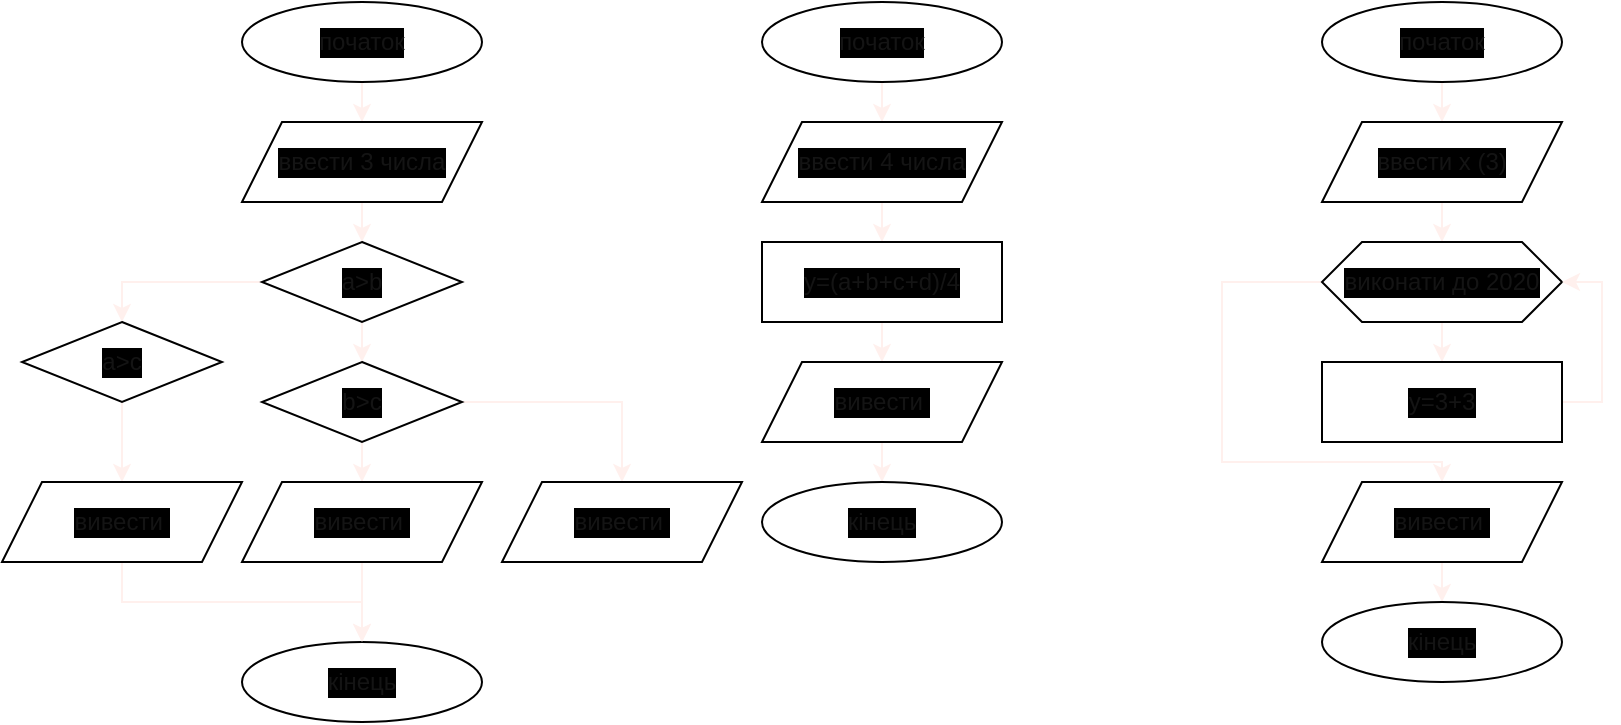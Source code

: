 <mxfile version="13.8.8" type="github">
  <diagram id="zRs3t6ApieMg-6pE_E4A" name="Page-1">
    <mxGraphModel dx="934" dy="457" grid="1" gridSize="10" guides="1" tooltips="1" connect="1" arrows="1" fold="1" page="1" pageScale="1" pageWidth="827" pageHeight="1169" math="0" shadow="0">
      <root>
        <mxCell id="0" />
        <mxCell id="1" parent="0" />
        <mxCell id="hoQrCsJZsGQPlKo68S4Y-3" value="" style="edgeStyle=orthogonalEdgeStyle;rounded=0;orthogonalLoop=1;jettySize=auto;html=1;strokeColor=#FFF0ED;fontSize=12;fontColor=#141414;labelBackgroundColor=#000000;" edge="1" parent="1" source="hoQrCsJZsGQPlKo68S4Y-1" target="hoQrCsJZsGQPlKo68S4Y-2">
          <mxGeometry relative="1" as="geometry" />
        </mxCell>
        <mxCell id="hoQrCsJZsGQPlKo68S4Y-1" value="&lt;font style=&quot;font-size: 12px;&quot;&gt;початок&lt;/font&gt;" style="ellipse;whiteSpace=wrap;html=1;fontSize=12;fontColor=#141414;labelBackgroundColor=#000000;" vertex="1" parent="1">
          <mxGeometry x="130" y="10" width="120" height="40" as="geometry" />
        </mxCell>
        <mxCell id="hoQrCsJZsGQPlKo68S4Y-5" value="" style="edgeStyle=orthogonalEdgeStyle;rounded=0;orthogonalLoop=1;jettySize=auto;html=1;strokeColor=#FFF0ED;fontSize=12;fontColor=#141414;labelBackgroundColor=#000000;" edge="1" parent="1" source="hoQrCsJZsGQPlKo68S4Y-2" target="hoQrCsJZsGQPlKo68S4Y-4">
          <mxGeometry relative="1" as="geometry" />
        </mxCell>
        <mxCell id="hoQrCsJZsGQPlKo68S4Y-2" value="ввести 3 числа" style="shape=parallelogram;perimeter=parallelogramPerimeter;whiteSpace=wrap;html=1;fixedSize=1;fontSize=12;fontColor=#141414;labelBackgroundColor=#000000;" vertex="1" parent="1">
          <mxGeometry x="130" y="70" width="120" height="40" as="geometry" />
        </mxCell>
        <mxCell id="hoQrCsJZsGQPlKo68S4Y-8" value="" style="edgeStyle=orthogonalEdgeStyle;rounded=0;orthogonalLoop=1;jettySize=auto;html=1;strokeColor=#FFF0ED;fontSize=12;fontColor=#141414;labelBackgroundColor=#000000;" edge="1" parent="1" source="hoQrCsJZsGQPlKo68S4Y-4" target="hoQrCsJZsGQPlKo68S4Y-7">
          <mxGeometry relative="1" as="geometry" />
        </mxCell>
        <mxCell id="hoQrCsJZsGQPlKo68S4Y-15" style="edgeStyle=orthogonalEdgeStyle;rounded=0;orthogonalLoop=1;jettySize=auto;html=1;entryX=0.5;entryY=0;entryDx=0;entryDy=0;labelBackgroundColor=#000000;strokeColor=#FFF0ED;fontSize=12;fontColor=#141414;" edge="1" parent="1" source="hoQrCsJZsGQPlKo68S4Y-4" target="hoQrCsJZsGQPlKo68S4Y-14">
          <mxGeometry relative="1" as="geometry" />
        </mxCell>
        <mxCell id="hoQrCsJZsGQPlKo68S4Y-4" value="a&amp;gt;b" style="rhombus;whiteSpace=wrap;html=1;fontSize=12;fontColor=#141414;labelBackgroundColor=#000000;" vertex="1" parent="1">
          <mxGeometry x="140" y="130" width="100" height="40" as="geometry" />
        </mxCell>
        <mxCell id="hoQrCsJZsGQPlKo68S4Y-11" value="" style="edgeStyle=orthogonalEdgeStyle;rounded=0;orthogonalLoop=1;jettySize=auto;html=1;strokeColor=#FFF0ED;fontSize=12;fontColor=#141414;labelBackgroundColor=#000000;" edge="1" parent="1" source="hoQrCsJZsGQPlKo68S4Y-7" target="hoQrCsJZsGQPlKo68S4Y-10">
          <mxGeometry relative="1" as="geometry" />
        </mxCell>
        <mxCell id="hoQrCsJZsGQPlKo68S4Y-43" style="edgeStyle=orthogonalEdgeStyle;rounded=0;orthogonalLoop=1;jettySize=auto;html=1;labelBackgroundColor=#000000;strokeColor=#FFF0ED;fontSize=12;fontColor=#141414;" edge="1" parent="1" source="hoQrCsJZsGQPlKo68S4Y-7" target="hoQrCsJZsGQPlKo68S4Y-42">
          <mxGeometry relative="1" as="geometry" />
        </mxCell>
        <mxCell id="hoQrCsJZsGQPlKo68S4Y-7" value="b&amp;gt;c" style="rhombus;whiteSpace=wrap;html=1;fontSize=12;fontColor=#141414;labelBackgroundColor=#000000;" vertex="1" parent="1">
          <mxGeometry x="140" y="190" width="100" height="40" as="geometry" />
        </mxCell>
        <mxCell id="hoQrCsJZsGQPlKo68S4Y-13" value="" style="edgeStyle=orthogonalEdgeStyle;rounded=0;orthogonalLoop=1;jettySize=auto;html=1;strokeColor=#FFF0ED;fontSize=12;fontColor=#141414;labelBackgroundColor=#000000;" edge="1" parent="1" source="hoQrCsJZsGQPlKo68S4Y-10" target="hoQrCsJZsGQPlKo68S4Y-12">
          <mxGeometry relative="1" as="geometry" />
        </mxCell>
        <mxCell id="hoQrCsJZsGQPlKo68S4Y-10" value="вивести&amp;nbsp;" style="shape=parallelogram;perimeter=parallelogramPerimeter;whiteSpace=wrap;html=1;fixedSize=1;fontSize=12;fontColor=#141414;labelBackgroundColor=#000000;" vertex="1" parent="1">
          <mxGeometry x="130" y="250" width="120" height="40" as="geometry" />
        </mxCell>
        <mxCell id="hoQrCsJZsGQPlKo68S4Y-12" value="кінець&lt;br style=&quot;font-size: 12px;&quot;&gt;" style="ellipse;whiteSpace=wrap;html=1;fontSize=12;fontColor=#141414;labelBackgroundColor=#000000;" vertex="1" parent="1">
          <mxGeometry x="130" y="330" width="120" height="40" as="geometry" />
        </mxCell>
        <mxCell id="hoQrCsJZsGQPlKo68S4Y-17" value="" style="edgeStyle=orthogonalEdgeStyle;rounded=0;orthogonalLoop=1;jettySize=auto;html=1;labelBackgroundColor=#000000;strokeColor=#FFF0ED;fontSize=12;fontColor=#141414;" edge="1" parent="1" source="hoQrCsJZsGQPlKo68S4Y-14" target="hoQrCsJZsGQPlKo68S4Y-16">
          <mxGeometry relative="1" as="geometry" />
        </mxCell>
        <mxCell id="hoQrCsJZsGQPlKo68S4Y-14" value="a&amp;gt;c" style="rhombus;whiteSpace=wrap;html=1;fontSize=12;fontColor=#141414;labelBackgroundColor=#000000;" vertex="1" parent="1">
          <mxGeometry x="20" y="170" width="100" height="40" as="geometry" />
        </mxCell>
        <mxCell id="hoQrCsJZsGQPlKo68S4Y-18" style="edgeStyle=orthogonalEdgeStyle;rounded=0;orthogonalLoop=1;jettySize=auto;html=1;entryX=0.5;entryY=0;entryDx=0;entryDy=0;labelBackgroundColor=#000000;strokeColor=#FFF0ED;fontSize=12;fontColor=#141414;" edge="1" parent="1" source="hoQrCsJZsGQPlKo68S4Y-16" target="hoQrCsJZsGQPlKo68S4Y-12">
          <mxGeometry relative="1" as="geometry">
            <Array as="points">
              <mxPoint x="70" y="310" />
            </Array>
          </mxGeometry>
        </mxCell>
        <mxCell id="hoQrCsJZsGQPlKo68S4Y-16" value="вивести&amp;nbsp;" style="shape=parallelogram;perimeter=parallelogramPerimeter;whiteSpace=wrap;html=1;fixedSize=1;fontSize=12;fontColor=#141414;labelBackgroundColor=#000000;" vertex="1" parent="1">
          <mxGeometry x="10" y="250" width="120" height="40" as="geometry" />
        </mxCell>
        <mxCell id="hoQrCsJZsGQPlKo68S4Y-21" value="" style="edgeStyle=orthogonalEdgeStyle;rounded=0;orthogonalLoop=1;jettySize=auto;html=1;labelBackgroundColor=#000000;strokeColor=#FFF0ED;fontSize=12;fontColor=#141414;" edge="1" parent="1" source="hoQrCsJZsGQPlKo68S4Y-19" target="hoQrCsJZsGQPlKo68S4Y-20">
          <mxGeometry relative="1" as="geometry" />
        </mxCell>
        <mxCell id="hoQrCsJZsGQPlKo68S4Y-19" value="&lt;font style=&quot;font-size: 12px;&quot;&gt;початок&lt;/font&gt;" style="ellipse;whiteSpace=wrap;html=1;fontSize=12;fontColor=#141414;labelBackgroundColor=#000000;" vertex="1" parent="1">
          <mxGeometry x="390" y="10" width="120" height="40" as="geometry" />
        </mxCell>
        <mxCell id="hoQrCsJZsGQPlKo68S4Y-24" value="" style="edgeStyle=orthogonalEdgeStyle;rounded=0;orthogonalLoop=1;jettySize=auto;html=1;labelBackgroundColor=#000000;strokeColor=#FFF0ED;fontSize=12;fontColor=#141414;" edge="1" parent="1" source="hoQrCsJZsGQPlKo68S4Y-20" target="hoQrCsJZsGQPlKo68S4Y-23">
          <mxGeometry relative="1" as="geometry" />
        </mxCell>
        <mxCell id="hoQrCsJZsGQPlKo68S4Y-20" value="ввести 4 числа" style="shape=parallelogram;perimeter=parallelogramPerimeter;whiteSpace=wrap;html=1;fixedSize=1;fontSize=12;fontColor=#141414;labelBackgroundColor=#000000;" vertex="1" parent="1">
          <mxGeometry x="390" y="70" width="120" height="40" as="geometry" />
        </mxCell>
        <mxCell id="hoQrCsJZsGQPlKo68S4Y-26" value="" style="edgeStyle=orthogonalEdgeStyle;rounded=0;orthogonalLoop=1;jettySize=auto;html=1;labelBackgroundColor=#000000;strokeColor=#FFF0ED;fontSize=12;fontColor=#141414;" edge="1" parent="1" source="hoQrCsJZsGQPlKo68S4Y-23" target="hoQrCsJZsGQPlKo68S4Y-25">
          <mxGeometry relative="1" as="geometry" />
        </mxCell>
        <mxCell id="hoQrCsJZsGQPlKo68S4Y-23" value="y=(a+b+c+d)/4" style="rounded=0;whiteSpace=wrap;html=1;labelBackgroundColor=#000000;fontSize=12;fontColor=#141414;" vertex="1" parent="1">
          <mxGeometry x="390" y="130" width="120" height="40" as="geometry" />
        </mxCell>
        <mxCell id="hoQrCsJZsGQPlKo68S4Y-28" value="" style="edgeStyle=orthogonalEdgeStyle;rounded=0;orthogonalLoop=1;jettySize=auto;html=1;labelBackgroundColor=#000000;strokeColor=#FFF0ED;fontSize=12;fontColor=#141414;" edge="1" parent="1" source="hoQrCsJZsGQPlKo68S4Y-25" target="hoQrCsJZsGQPlKo68S4Y-27">
          <mxGeometry relative="1" as="geometry" />
        </mxCell>
        <mxCell id="hoQrCsJZsGQPlKo68S4Y-25" value="вивести&amp;nbsp;" style="shape=parallelogram;perimeter=parallelogramPerimeter;whiteSpace=wrap;html=1;fixedSize=1;fontSize=12;fontColor=#141414;labelBackgroundColor=#000000;" vertex="1" parent="1">
          <mxGeometry x="390" y="190" width="120" height="40" as="geometry" />
        </mxCell>
        <mxCell id="hoQrCsJZsGQPlKo68S4Y-27" value="кінець&lt;br style=&quot;font-size: 12px;&quot;&gt;" style="ellipse;whiteSpace=wrap;html=1;fontSize=12;fontColor=#141414;labelBackgroundColor=#000000;" vertex="1" parent="1">
          <mxGeometry x="390" y="250" width="120" height="40" as="geometry" />
        </mxCell>
        <mxCell id="hoQrCsJZsGQPlKo68S4Y-31" style="edgeStyle=orthogonalEdgeStyle;rounded=0;orthogonalLoop=1;jettySize=auto;html=1;labelBackgroundColor=#000000;strokeColor=#FFF0ED;fontSize=12;fontColor=#141414;" edge="1" parent="1" source="hoQrCsJZsGQPlKo68S4Y-29" target="hoQrCsJZsGQPlKo68S4Y-30">
          <mxGeometry relative="1" as="geometry" />
        </mxCell>
        <mxCell id="hoQrCsJZsGQPlKo68S4Y-29" value="&lt;font style=&quot;font-size: 12px;&quot;&gt;початок&lt;/font&gt;" style="ellipse;whiteSpace=wrap;html=1;fontSize=12;fontColor=#141414;labelBackgroundColor=#000000;" vertex="1" parent="1">
          <mxGeometry x="670" y="10" width="120" height="40" as="geometry" />
        </mxCell>
        <mxCell id="hoQrCsJZsGQPlKo68S4Y-33" value="" style="edgeStyle=orthogonalEdgeStyle;rounded=0;orthogonalLoop=1;jettySize=auto;html=1;labelBackgroundColor=#000000;strokeColor=#FFF0ED;fontSize=12;fontColor=#141414;" edge="1" parent="1" source="hoQrCsJZsGQPlKo68S4Y-30" target="hoQrCsJZsGQPlKo68S4Y-32">
          <mxGeometry relative="1" as="geometry" />
        </mxCell>
        <mxCell id="hoQrCsJZsGQPlKo68S4Y-30" value="ввести x (3)" style="shape=parallelogram;perimeter=parallelogramPerimeter;whiteSpace=wrap;html=1;fixedSize=1;labelBackgroundColor=#000000;fontSize=12;fontColor=#141414;" vertex="1" parent="1">
          <mxGeometry x="670" y="70" width="120" height="40" as="geometry" />
        </mxCell>
        <mxCell id="hoQrCsJZsGQPlKo68S4Y-35" value="" style="edgeStyle=orthogonalEdgeStyle;rounded=0;orthogonalLoop=1;jettySize=auto;html=1;labelBackgroundColor=#000000;strokeColor=#FFF0ED;fontSize=12;fontColor=#141414;" edge="1" parent="1" source="hoQrCsJZsGQPlKo68S4Y-32" target="hoQrCsJZsGQPlKo68S4Y-34">
          <mxGeometry relative="1" as="geometry" />
        </mxCell>
        <mxCell id="hoQrCsJZsGQPlKo68S4Y-37" style="edgeStyle=orthogonalEdgeStyle;rounded=0;orthogonalLoop=1;jettySize=auto;html=1;labelBackgroundColor=#000000;strokeColor=#FFF0ED;fontSize=12;fontColor=#141414;entryX=0.5;entryY=0;entryDx=0;entryDy=0;" edge="1" parent="1" source="hoQrCsJZsGQPlKo68S4Y-32" target="hoQrCsJZsGQPlKo68S4Y-36">
          <mxGeometry relative="1" as="geometry">
            <mxPoint x="610" y="270" as="targetPoint" />
            <Array as="points">
              <mxPoint x="620" y="150" />
              <mxPoint x="620" y="240" />
              <mxPoint x="730" y="240" />
            </Array>
          </mxGeometry>
        </mxCell>
        <mxCell id="hoQrCsJZsGQPlKo68S4Y-32" value="виконати до 2020" style="shape=hexagon;perimeter=hexagonPerimeter2;whiteSpace=wrap;html=1;fixedSize=1;labelBackgroundColor=#000000;fontSize=12;fontColor=#141414;" vertex="1" parent="1">
          <mxGeometry x="670" y="130" width="120" height="40" as="geometry" />
        </mxCell>
        <mxCell id="hoQrCsJZsGQPlKo68S4Y-39" style="edgeStyle=orthogonalEdgeStyle;rounded=0;orthogonalLoop=1;jettySize=auto;html=1;labelBackgroundColor=#000000;strokeColor=#FFF0ED;fontSize=12;fontColor=#141414;entryX=1;entryY=0.5;entryDx=0;entryDy=0;" edge="1" parent="1" source="hoQrCsJZsGQPlKo68S4Y-34" target="hoQrCsJZsGQPlKo68S4Y-32">
          <mxGeometry relative="1" as="geometry">
            <mxPoint x="830" y="150" as="targetPoint" />
            <Array as="points">
              <mxPoint x="810" y="210" />
              <mxPoint x="810" y="150" />
            </Array>
          </mxGeometry>
        </mxCell>
        <mxCell id="hoQrCsJZsGQPlKo68S4Y-34" value="y=3+3" style="rounded=0;whiteSpace=wrap;html=1;labelBackgroundColor=#000000;fontSize=12;fontColor=#141414;" vertex="1" parent="1">
          <mxGeometry x="670" y="190" width="120" height="40" as="geometry" />
        </mxCell>
        <mxCell id="hoQrCsJZsGQPlKo68S4Y-41" value="" style="edgeStyle=orthogonalEdgeStyle;rounded=0;orthogonalLoop=1;jettySize=auto;html=1;labelBackgroundColor=#000000;strokeColor=#FFF0ED;fontSize=12;fontColor=#141414;" edge="1" parent="1" source="hoQrCsJZsGQPlKo68S4Y-36" target="hoQrCsJZsGQPlKo68S4Y-40">
          <mxGeometry relative="1" as="geometry" />
        </mxCell>
        <mxCell id="hoQrCsJZsGQPlKo68S4Y-36" value="вивести&amp;nbsp;" style="shape=parallelogram;perimeter=parallelogramPerimeter;whiteSpace=wrap;html=1;fixedSize=1;fontSize=12;fontColor=#141414;labelBackgroundColor=#000000;" vertex="1" parent="1">
          <mxGeometry x="670" y="250" width="120" height="40" as="geometry" />
        </mxCell>
        <mxCell id="hoQrCsJZsGQPlKo68S4Y-40" value="кінець&lt;br style=&quot;font-size: 12px;&quot;&gt;" style="ellipse;whiteSpace=wrap;html=1;fontSize=12;fontColor=#141414;labelBackgroundColor=#000000;" vertex="1" parent="1">
          <mxGeometry x="670" y="310" width="120" height="40" as="geometry" />
        </mxCell>
        <mxCell id="hoQrCsJZsGQPlKo68S4Y-42" value="вивести&amp;nbsp;" style="shape=parallelogram;perimeter=parallelogramPerimeter;whiteSpace=wrap;html=1;fixedSize=1;fontSize=12;fontColor=#141414;labelBackgroundColor=#000000;" vertex="1" parent="1">
          <mxGeometry x="260" y="250" width="120" height="40" as="geometry" />
        </mxCell>
      </root>
    </mxGraphModel>
  </diagram>
</mxfile>
